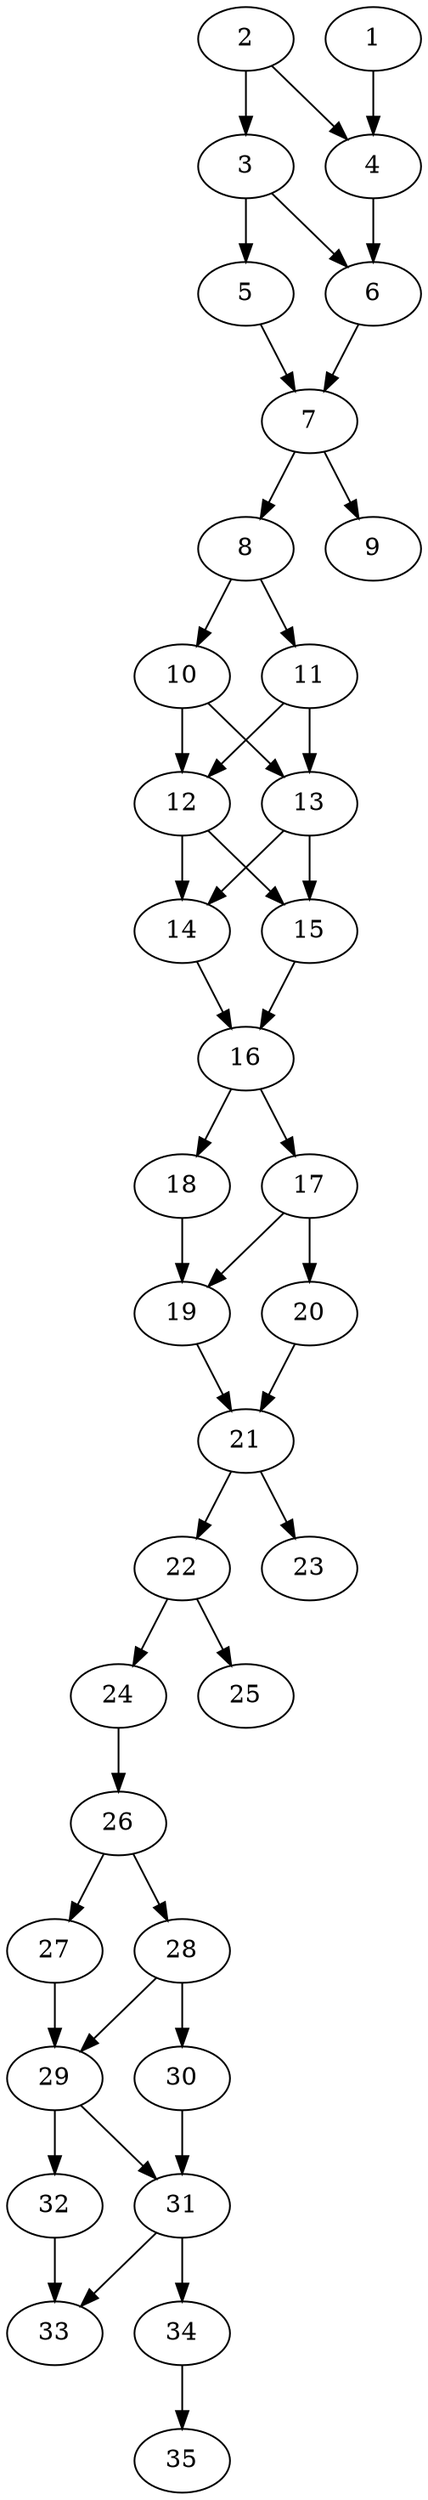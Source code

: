 // DAG automatically generated by daggen at Thu Oct  3 14:05:37 2019
// ./daggen --dot -n 35 --ccr 0.4 --fat 0.3 --regular 0.5 --density 0.7 --mindata 5242880 --maxdata 52428800 
digraph G {
  1 [size="27781120", alpha="0.06", expect_size="11112448"] 
  1 -> 4 [size ="11112448"]
  2 [size="19957760", alpha="0.19", expect_size="7983104"] 
  2 -> 3 [size ="7983104"]
  2 -> 4 [size ="7983104"]
  3 [size="102077440", alpha="0.11", expect_size="40830976"] 
  3 -> 5 [size ="40830976"]
  3 -> 6 [size ="40830976"]
  4 [size="126389760", alpha="0.10", expect_size="50555904"] 
  4 -> 6 [size ="50555904"]
  5 [size="67612160", alpha="0.14", expect_size="27044864"] 
  5 -> 7 [size ="27044864"]
  6 [size="62528000", alpha="0.14", expect_size="25011200"] 
  6 -> 7 [size ="25011200"]
  7 [size="62028800", alpha="0.12", expect_size="24811520"] 
  7 -> 8 [size ="24811520"]
  7 -> 9 [size ="24811520"]
  8 [size="18214400", alpha="0.12", expect_size="7285760"] 
  8 -> 10 [size ="7285760"]
  8 -> 11 [size ="7285760"]
  9 [size="95605760", alpha="0.11", expect_size="38242304"] 
  10 [size="52454400", alpha="0.08", expect_size="20981760"] 
  10 -> 12 [size ="20981760"]
  10 -> 13 [size ="20981760"]
  11 [size="21731840", alpha="0.09", expect_size="8692736"] 
  11 -> 12 [size ="8692736"]
  11 -> 13 [size ="8692736"]
  12 [size="57413120", alpha="0.13", expect_size="22965248"] 
  12 -> 14 [size ="22965248"]
  12 -> 15 [size ="22965248"]
  13 [size="53345280", alpha="0.06", expect_size="21338112"] 
  13 -> 14 [size ="21338112"]
  13 -> 15 [size ="21338112"]
  14 [size="116341760", alpha="0.06", expect_size="46536704"] 
  14 -> 16 [size ="46536704"]
  15 [size="58483200", alpha="0.04", expect_size="23393280"] 
  15 -> 16 [size ="23393280"]
  16 [size="21445120", alpha="0.15", expect_size="8578048"] 
  16 -> 17 [size ="8578048"]
  16 -> 18 [size ="8578048"]
  17 [size="101207040", alpha="0.10", expect_size="40482816"] 
  17 -> 19 [size ="40482816"]
  17 -> 20 [size ="40482816"]
  18 [size="54543360", alpha="0.07", expect_size="21817344"] 
  18 -> 19 [size ="21817344"]
  19 [size="123737600", alpha="0.08", expect_size="49495040"] 
  19 -> 21 [size ="49495040"]
  20 [size="70433280", alpha="0.19", expect_size="28173312"] 
  20 -> 21 [size ="28173312"]
  21 [size="117155840", alpha="0.13", expect_size="46862336"] 
  21 -> 22 [size ="46862336"]
  21 -> 23 [size ="46862336"]
  22 [size="52213760", alpha="0.08", expect_size="20885504"] 
  22 -> 24 [size ="20885504"]
  22 -> 25 [size ="20885504"]
  23 [size="130570240", alpha="0.18", expect_size="52228096"] 
  24 [size="45806080", alpha="0.07", expect_size="18322432"] 
  24 -> 26 [size ="18322432"]
  25 [size="83609600", alpha="0.06", expect_size="33443840"] 
  26 [size="104563200", alpha="0.12", expect_size="41825280"] 
  26 -> 27 [size ="41825280"]
  26 -> 28 [size ="41825280"]
  27 [size="77870080", alpha="0.07", expect_size="31148032"] 
  27 -> 29 [size ="31148032"]
  28 [size="18378240", alpha="0.03", expect_size="7351296"] 
  28 -> 29 [size ="7351296"]
  28 -> 30 [size ="7351296"]
  29 [size="61964800", alpha="0.13", expect_size="24785920"] 
  29 -> 31 [size ="24785920"]
  29 -> 32 [size ="24785920"]
  30 [size="108756480", alpha="0.10", expect_size="43502592"] 
  30 -> 31 [size ="43502592"]
  31 [size="104030720", alpha="0.08", expect_size="41612288"] 
  31 -> 33 [size ="41612288"]
  31 -> 34 [size ="41612288"]
  32 [size="62458880", alpha="0.14", expect_size="24983552"] 
  32 -> 33 [size ="24983552"]
  33 [size="108864000", alpha="0.06", expect_size="43545600"] 
  34 [size="96284160", alpha="0.16", expect_size="38513664"] 
  34 -> 35 [size ="38513664"]
  35 [size="20037120", alpha="0.14", expect_size="8014848"] 
}
